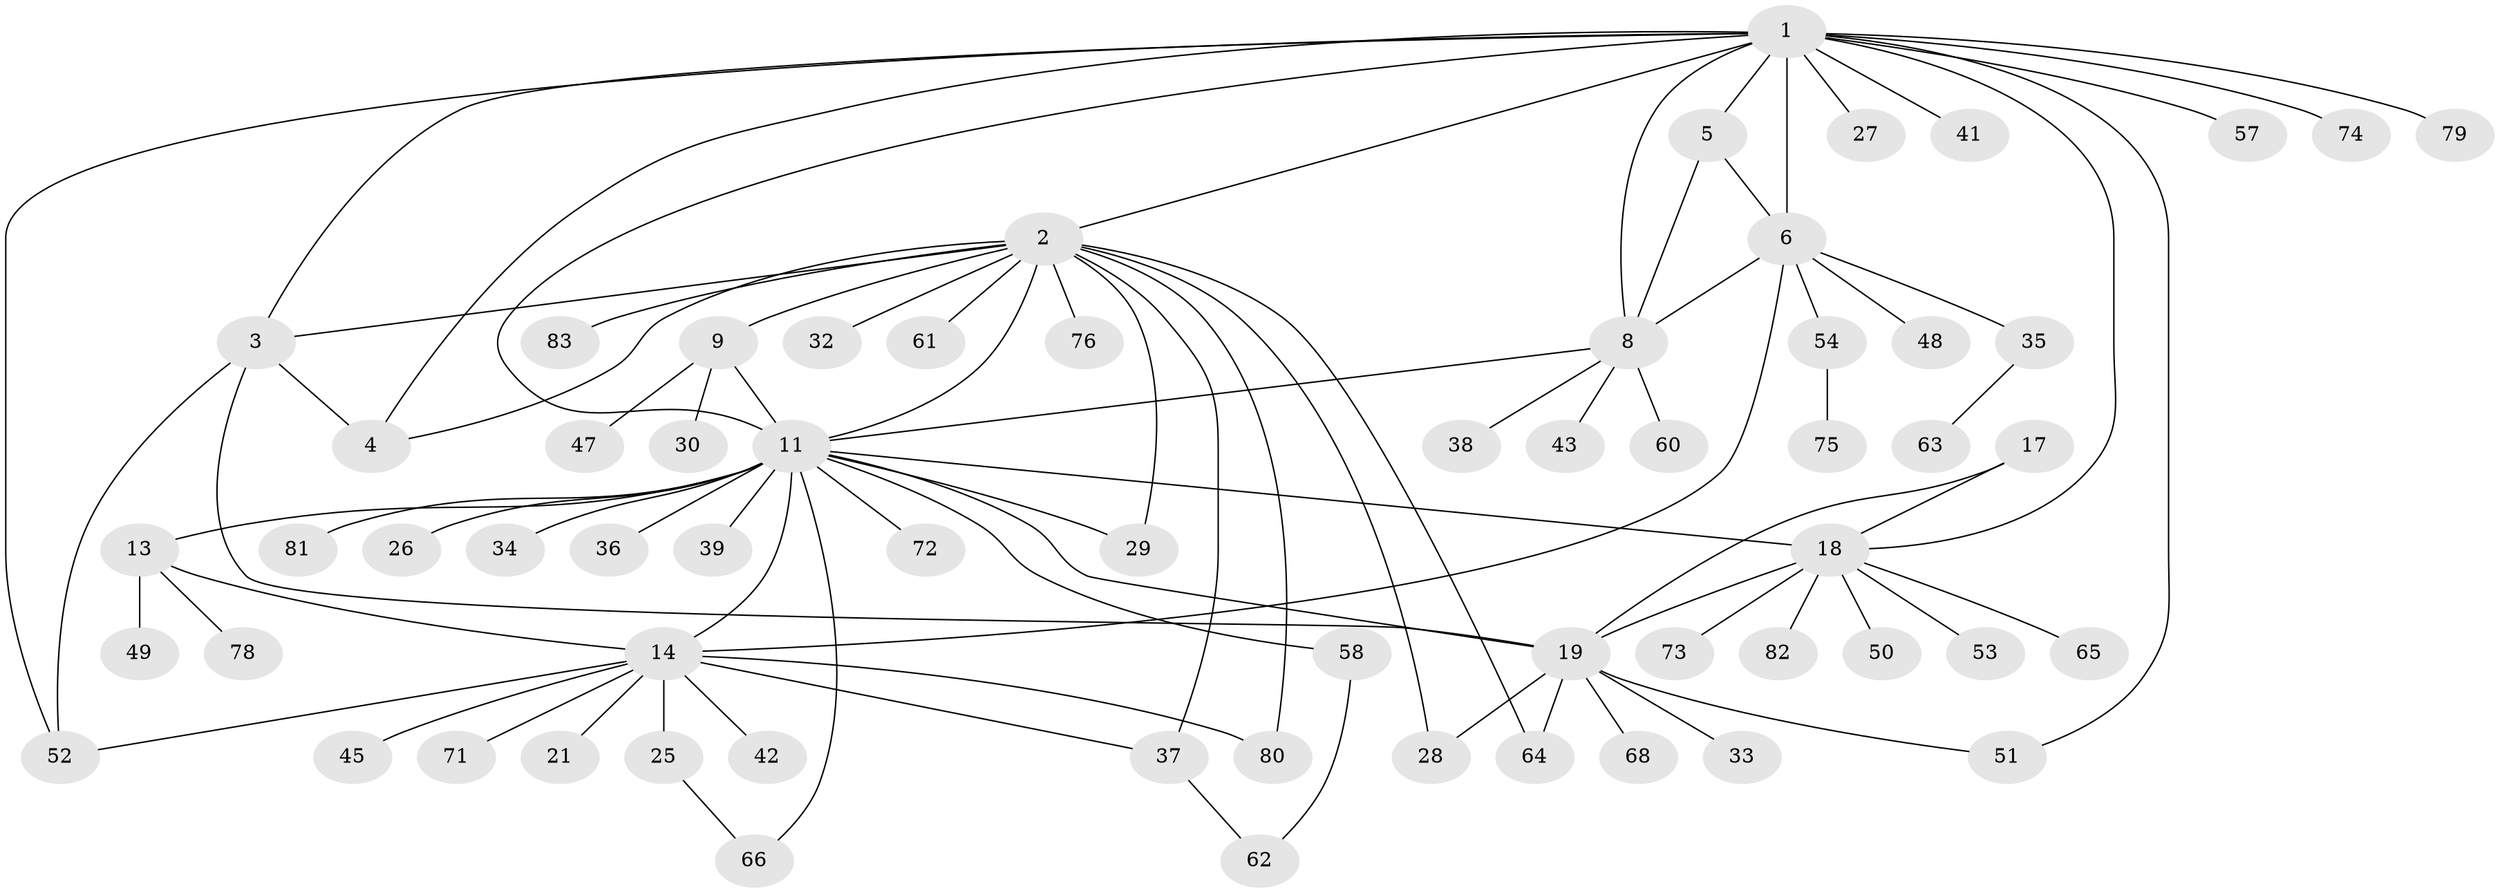 // original degree distribution, {11: 0.024096385542168676, 6: 0.03614457831325301, 3: 0.060240963855421686, 4: 0.04819277108433735, 8: 0.04819277108433735, 7: 0.03614457831325301, 14: 0.012048192771084338, 5: 0.012048192771084338, 10: 0.012048192771084338, 1: 0.4939759036144578, 2: 0.21686746987951808}
// Generated by graph-tools (version 1.1) at 2025/42/03/06/25 10:42:15]
// undirected, 63 vertices, 87 edges
graph export_dot {
graph [start="1"]
  node [color=gray90,style=filled];
  1 [super="+7"];
  2 [super="+10"];
  3 [super="+70"];
  4;
  5 [super="+23"];
  6 [super="+31"];
  8 [super="+24"];
  9 [super="+12"];
  11 [super="+16"];
  13 [super="+44"];
  14 [super="+15"];
  17;
  18 [super="+22"];
  19 [super="+20"];
  21;
  25;
  26;
  27;
  28 [super="+46"];
  29;
  30;
  32;
  33 [super="+59"];
  34;
  35;
  36;
  37 [super="+40"];
  38;
  39;
  41 [super="+69"];
  42;
  43;
  45;
  47;
  48;
  49;
  50 [super="+55"];
  51 [super="+77"];
  52 [super="+56"];
  53;
  54 [super="+67"];
  57;
  58;
  60;
  61;
  62;
  63;
  64;
  65;
  66;
  68;
  71;
  72;
  73;
  74;
  75;
  76;
  78;
  79;
  80;
  81;
  82;
  83;
  1 -- 2;
  1 -- 3;
  1 -- 4;
  1 -- 27;
  1 -- 41;
  1 -- 57;
  1 -- 74;
  1 -- 79;
  1 -- 11;
  1 -- 18;
  1 -- 51;
  1 -- 5;
  1 -- 6;
  1 -- 8;
  1 -- 52;
  2 -- 3;
  2 -- 4;
  2 -- 28;
  2 -- 29;
  2 -- 32;
  2 -- 37 [weight=2];
  2 -- 64;
  2 -- 76;
  2 -- 80;
  2 -- 83;
  2 -- 9 [weight=2];
  2 -- 11;
  2 -- 61;
  3 -- 4;
  3 -- 19 [weight=2];
  3 -- 52;
  5 -- 6;
  5 -- 8;
  6 -- 8;
  6 -- 35;
  6 -- 48;
  6 -- 54;
  6 -- 14;
  8 -- 11;
  8 -- 38;
  8 -- 43;
  8 -- 60;
  9 -- 11 [weight=2];
  9 -- 30;
  9 -- 47;
  11 -- 26;
  11 -- 29;
  11 -- 34;
  11 -- 39;
  11 -- 58;
  11 -- 66;
  11 -- 72;
  11 -- 81;
  11 -- 18;
  11 -- 36;
  11 -- 13;
  11 -- 14 [weight=2];
  11 -- 19;
  13 -- 14 [weight=2];
  13 -- 78;
  13 -- 49;
  14 -- 21;
  14 -- 25;
  14 -- 45;
  14 -- 52;
  14 -- 80;
  14 -- 71;
  14 -- 42;
  14 -- 37;
  17 -- 18;
  17 -- 19 [weight=2];
  18 -- 19 [weight=2];
  18 -- 50;
  18 -- 53;
  18 -- 65;
  18 -- 82;
  18 -- 73;
  19 -- 33;
  19 -- 51;
  19 -- 64;
  19 -- 68;
  19 -- 28;
  25 -- 66;
  35 -- 63;
  37 -- 62;
  54 -- 75;
  58 -- 62;
}

